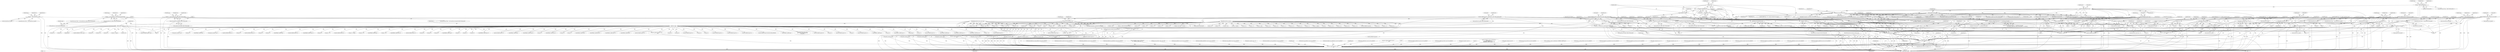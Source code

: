 digraph "0_tcpdump_13d52e9c0e7caf7e6325b0051bc90a49968be67f@array" {
"1001091" [label="(Call,ND_TCHECK2(tptr[0], tlen))"];
"1000850" [label="(Call,ND_TCHECK2(tptr[0], sizeof(struct in6_addr)))"];
"1000756" [label="(Call,ND_TCHECK2(tptr[0], sizeof(struct in_addr)))"];
"1000826" [label="(Call,tptr += (sizeof(struct in_addr)+BGP_VPN_RD_LEN))"];
"1000798" [label="(Call,ND_TCHECK2(tptr[0], sizeof(struct in_addr)+BGP_VPN_RD_LEN))"];
"1000812" [label="(Call,bgp_vpn_rd_print(ndo, tptr))"];
"1000892" [label="(Call,ND_TCHECK2(tptr[0], sizeof(struct in6_addr)+BGP_VPN_RD_LEN))"];
"1000704" [label="(Call,tptr++)"];
"1000689" [label="(Call,tptr +=3)"];
"1000692" [label="(Call,ND_TCHECK(tptr[0]))"];
"1000142" [label="(Call,tptr = pptr)"];
"1000128" [label="(MethodParameterIn,const u_char *pptr)"];
"1000962" [label="(Call,tptr += (sizeof(struct in_addr)))"];
"1000955" [label="(Call,ipaddr_string(ndo, tptr))"];
"1000944" [label="(Call,ND_TCHECK2(tptr[0], sizeof(struct in_addr)))"];
"1001004" [label="(Call,ND_TCHECK2(tptr[0], tlen))"];
"1000989" [label="(Call,tlen < BGP_VPN_RD_LEN+1)"];
"1000774" [label="(Call,tptr += sizeof(struct in_addr))"];
"1000767" [label="(Call,ipaddr_string(ndo, tptr))"];
"1000868" [label="(Call,tptr += sizeof(struct in6_addr))"];
"1000861" [label="(Call,ip6addr_string(ndo, tptr))"];
"1000981" [label="(Call,tptr += tlen)"];
"1000977" [label="(Call,isonsap_string(ndo, tptr, tlen))"];
"1000967" [label="(Call,ND_TCHECK2(tptr[0], tlen))"];
"1000920" [label="(Call,tptr += (sizeof(struct in6_addr)+BGP_VPN_RD_LEN))"];
"1000906" [label="(Call,bgp_vpn_rd_print(ndo, tptr))"];
"1001083" [label="(Call,tptr += tlen)"];
"1001057" [label="(Call,tlen == BGP_VPN_RD_LEN + 3 + sizeof(struct in6_addr))"];
"1001028" [label="(Call,tlen == BGP_VPN_RD_LEN + 4 + sizeof(struct in_addr))"];
"1001023" [label="(Call,tlen-BGP_VPN_RD_LEN)"];
"1001015" [label="(Call,bgp_vpn_rd_print(ndo, tptr))"];
"1000718" [label="(Call,tlen > 0)"];
"1000864" [label="(Call,tlen -= sizeof(struct in6_addr))"];
"1000834" [label="(Call,tlen < (int)sizeof(struct in6_addr))"];
"1001086" [label="(Call,tlen = 0)"];
"1000939" [label="(Call,tlen = 0)"];
"1000845" [label="(Call,tlen = 0)"];
"1000793" [label="(Call,tlen = 0)"];
"1000701" [label="(Call,tlen = nhlen)"];
"1000696" [label="(Call,nhlen = tptr[0])"];
"1000751" [label="(Call,tlen = 0)"];
"1000887" [label="(Call,tlen = 0)"];
"1000984" [label="(Call,tlen = 0)"];
"1000820" [label="(Call,tlen -= (sizeof(struct in_addr)+BGP_VPN_RD_LEN))"];
"1000780" [label="(Call,tlen < (int)(sizeof(struct in_addr)+BGP_VPN_RD_LEN))"];
"1000782" [label="(Call,(int)(sizeof(struct in_addr)+BGP_VPN_RD_LEN))"];
"1000914" [label="(Call,tlen -= (sizeof(struct in6_addr)+BGP_VPN_RD_LEN))"];
"1000874" [label="(Call,tlen < (int)(sizeof(struct in6_addr)+BGP_VPN_RD_LEN))"];
"1000876" [label="(Call,(int)(sizeof(struct in6_addr)+BGP_VPN_RD_LEN))"];
"1000958" [label="(Call,tlen -= (sizeof(struct in_addr)))"];
"1000928" [label="(Call,tlen < (int)sizeof(struct in_addr))"];
"1000770" [label="(Call,tlen -= sizeof(struct in_addr))"];
"1000740" [label="(Call,tlen < (int)sizeof(struct in_addr))"];
"1000999" [label="(Call,tlen = 0)"];
"1000145" [label="(Call,tlen=len)"];
"1000129" [label="(MethodParameterIn,u_int len)"];
"1001110" [label="(Call,print_unknown_data(ndo, tptr, \"\n\t    \", tlen))"];
"1001115" [label="(Call,tptr += tlen)"];
"1002927" [label="(Call,print_unknown_data(ndo, pptr, \"\n\t    \", len))"];
"1000702" [label="(Identifier,tlen)"];
"1001011" [label="(Identifier,ndo)"];
"1001641" [label="(Call,tptr = pptr + len)"];
"1001584" [label="(Call,decode_labeled_vpn_clnp_prefix(ndo, tptr, buf, sizeof(buf)))"];
"1002706" [label="(Call,len < 2)"];
"1002737" [label="(Call,len < alenlen)"];
"1002931" [label="(Identifier,len)"];
"1000989" [label="(Call,tlen < BGP_VPN_RD_LEN+1)"];
"1000385" [label="(Call,ND_TCHECK2(tptr[0], len))"];
"1000876" [label="(Call,(int)(sizeof(struct in6_addr)+BGP_VPN_RD_LEN))"];
"1002076" [label="(Call,decode_multicast_vpn(ndo, tptr, buf, sizeof(buf)))"];
"1001057" [label="(Call,tlen == BGP_VPN_RD_LEN + 3 + sizeof(struct in6_addr))"];
"1001005" [label="(Call,tptr[0])"];
"1000762" [label="(Call,ND_PRINT((ndo, \"%s\",ipaddr_string(ndo, tptr))))"];
"1001408" [label="(Call,decode_prefix6(ndo, tptr, len, buf, sizeof(buf)))"];
"1001633" [label="(Call,print_unknown_data(ndo, tptr, \"\n\t    \", tlen))"];
"1001059" [label="(Call,BGP_VPN_RD_LEN + 3 + sizeof(struct in6_addr))"];
"1002449" [label="(Call,EXTRACT_24BITS(tptr+2))"];
"1001804" [label="(Call,decode_labeled_vpn_prefix4(ndo, tptr, buf, sizeof(buf)))"];
"1001083" [label="(Call,tptr += tlen)"];
"1000862" [label="(Identifier,ndo)"];
"1000751" [label="(Call,tlen = 0)"];
"1000906" [label="(Call,bgp_vpn_rd_print(ndo, tptr))"];
"1000486" [label="(Call,ND_TCHECK2(tptr[0], 4))"];
"1000208" [label="(Call,pptr + len)"];
"1001037" [label="(Call,EXTRACT_32BITS(tptr+BGP_VPN_RD_LEN))"];
"1000971" [label="(Identifier,tlen)"];
"1000190" [label="(Call,!len)"];
"1001665" [label="(Call,EXTRACT_16BITS(tptr))"];
"1002242" [label="(Call,EXTRACT_16BITS(tptr+6))"];
"1000911" [label="(Call,tptr+BGP_VPN_RD_LEN)"];
"1002450" [label="(Call,tptr+2)"];
"1002599" [label="(Call,EXTRACT_16BITS(tptr+1))"];
"1002261" [label="(Call,tptr+2)"];
"1002164" [label="(Call,tlen>0)"];
"1000817" [label="(Call,tptr+BGP_VPN_RD_LEN)"];
"1002887" [label="(Call,len -= 12)"];
"1000698" [label="(Call,tptr[0])"];
"1001051" [label="(Call,BGP_VPN_RD_LEN+4)"];
"1001025" [label="(Identifier,BGP_VPN_RD_LEN)"];
"1000704" [label="(Call,tptr++)"];
"1000784" [label="(Call,sizeof(struct in_addr)+BGP_VPN_RD_LEN)"];
"1000690" [label="(Identifier,tptr)"];
"1000693" [label="(Call,tptr[0])"];
"1000878" [label="(Call,sizeof(struct in6_addr)+BGP_VPN_RD_LEN)"];
"1000905" [label="(Block,)"];
"1000725" [label="(Identifier,nnh)"];
"1001113" [label="(Literal,\"\n\t    \")"];
"1000820" [label="(Call,tlen -= (sizeof(struct in_addr)+BGP_VPN_RD_LEN))"];
"1000781" [label="(Identifier,tlen)"];
"1000888" [label="(Identifier,tlen)"];
"1000956" [label="(Identifier,ndo)"];
"1002600" [label="(Call,tptr+1)"];
"1002255" [label="(Call,as_printf(ndo, astostr, sizeof(astostr),\n\t\t\t    EXTRACT_32BITS(tptr+2)))"];
"1002818" [label="(Call,bgp_attr_print(ndo, atype, tptr, alen))"];
"1001016" [label="(Identifier,ndo)"];
"1000914" [label="(Call,tlen -= (sizeof(struct in6_addr)+BGP_VPN_RD_LEN))"];
"1000130" [label="(Block,)"];
"1000493" [label="(Call,EXTRACT_32BITS(tptr))"];
"1002937" [label="(MethodReturn,RET)"];
"1001119" [label="(Identifier,tlen)"];
"1000752" [label="(Identifier,tlen)"];
"1001724" [label="(Call,decode_prefix4(ndo, tptr, len, buf, sizeof(buf)))"];
"1000833" [label="(ControlStructure,if (tlen < (int)sizeof(struct in6_addr)))"];
"1000957" [label="(Identifier,tptr)"];
"1001448" [label="(Call,decode_labeled_prefix6(ndo, tptr, len, buf, sizeof(buf)))"];
"1000312" [label="(Call,len != 4)"];
"1000966" [label="(ControlStructure,break;)"];
"1002264" [label="(Call,EXTRACT_16BITS(tptr+6))"];
"1001552" [label="(Call,decode_clnp_prefix(ndo, tptr, buf, sizeof(buf)))"];
"1000391" [label="(Call,len == 6)"];
"1000797" [label="(Block,)"];
"1000851" [label="(Call,tptr[0])"];
"1000834" [label="(Call,tlen < (int)sizeof(struct in6_addr))"];
"1000799" [label="(Call,tptr[0])"];
"1000863" [label="(Identifier,tptr)"];
"1002908" [label="(Call,print_unknown_data(ndo, pptr, \"\n\t    \", len))"];
"1001089" [label="(ControlStructure,break;)"];
"1002212" [label="(Call,EXTRACT_16BITS(tptr+2))"];
"1000426" [label="(Call,EXTRACT_32BITS(tptr))"];
"1000463" [label="(Call,ipaddr_string(ndo, tptr + 4))"];
"1000717" [label="(ControlStructure,while (tlen > 0))"];
"1000753" [label="(Literal,0)"];
"1002543" [label="(Call,ND_TCHECK2(tptr[0], 8))"];
"1002318" [label="(Call,tptr+2)"];
"1000963" [label="(Identifier,tptr)"];
"1000892" [label="(Call,ND_TCHECK2(tptr[0], sizeof(struct in6_addr)+BGP_VPN_RD_LEN))"];
"1000952" [label="(Identifier,ndo)"];
"1000850" [label="(Call,ND_TCHECK2(tptr[0], sizeof(struct in6_addr)))"];
"1000840" [label="(Block,)"];
"1000990" [label="(Identifier,tlen)"];
"1000145" [label="(Call,tlen=len)"];
"1000875" [label="(Identifier,tlen)"];
"1000758" [label="(Identifier,tptr)"];
"1001084" [label="(Identifier,tptr)"];
"1001114" [label="(Identifier,tlen)"];
"1002265" [label="(Call,tptr+6)"];
"1001092" [label="(Call,tptr[0])"];
"1000331" [label="(Call,ipaddr_string(ndo, tptr))"];
"1002221" [label="(Call,ipaddr_string(ndo, tptr+4))"];
"1000811" [label="(Block,)"];
"1000782" [label="(Call,(int)(sizeof(struct in_addr)+BGP_VPN_RD_LEN))"];
"1000740" [label="(Call,tlen < (int)sizeof(struct in_addr))"];
"1000557" [label="(Call,ND_TCHECK2(tptr[0], 4))"];
"1002376" [label="(Call,tptr+4)"];
"1000788" [label="(Block,)"];
"1000939" [label="(Call,tlen = 0)"];
"1000800" [label="(Identifier,tptr)"];
"1000768" [label="(Identifier,ndo)"];
"1000928" [label="(Call,tlen < (int)sizeof(struct in_addr))"];
"1001047" [label="(Call,ipaddr_string(ndo, tptr+BGP_VPN_RD_LEN+4))"];
"1000362" [label="(Call,len != 0)"];
"1000598" [label="(Call,ipaddr_string(ndo, tptr))"];
"1000977" [label="(Call,isonsap_string(ndo, tptr, tlen))"];
"1000994" [label="(Block,)"];
"1000941" [label="(Literal,0)"];
"1002892" [label="(Call,ND_TCHECK2(*pptr,len))"];
"1000770" [label="(Call,tlen -= sizeof(struct in_addr))"];
"1002139" [label="(Call,pptr + len)"];
"1001020" [label="(Call,tptr+BGP_VPN_RD_LEN)"];
"1002653" [label="(Call,print_unknown_data(ndo, tptr,\"\n\t      \", length))"];
"1000909" [label="(Call,ip6addr_string(ndo, tptr+BGP_VPN_RD_LEN))"];
"1000828" [label="(Call,sizeof(struct in_addr)+BGP_VPN_RD_LEN)"];
"1000147" [label="(Identifier,len)"];
"1000926" [label="(ControlStructure,break;)"];
"1002223" [label="(Call,tptr+4)"];
"1002666" [label="(Call,ND_TCHECK2(tptr[0], 4))"];
"1001087" [label="(Identifier,tlen)"];
"1000720" [label="(Literal,0)"];
"1002012" [label="(Call,decode_labeled_vpn_clnp_prefix(ndo, tptr, buf, sizeof(buf)))"];
"1000587" [label="(Call,ND_TCHECK2(tptr[0], 4))"];
"1000321" [label="(Call,ND_TCHECK2(tptr[0], 4))"];
"1002107" [label="(Call,ND_TCHECK2(*(tptr-3),tlen))"];
"1000908" [label="(Identifier,tptr)"];
"1000583" [label="(Call,tlen>0)"];
"1002691" [label="(Call,len -=4)"];
"1000757" [label="(Call,tptr[0])"];
"1001658" [label="(Call,ND_TCHECK2(tptr[0], BGP_MP_NLRI_MINSIZE))"];
"1000915" [label="(Identifier,tlen)"];
"1002927" [label="(Call,print_unknown_data(ndo, pptr, \"\n\t    \", len))"];
"1000738" [label="(Block,)"];
"1000794" [label="(Identifier,tlen)"];
"1001015" [label="(Call,bgp_vpn_rd_print(ndo, tptr))"];
"1002672" [label="(Call,len < 4)"];
"1001030" [label="(Call,BGP_VPN_RD_LEN + 4 + sizeof(struct in_addr))"];
"1001014" [label="(Block,)"];
"1002928" [label="(Identifier,ndo)"];
"1000622" [label="(Call,EXTRACT_16BITS(tptr))"];
"1000539" [label="(Call,tlen -=4)"];
"1000170" [label="(Call,tok2str(bgp_origin_values,\n\t\t\t\t\t\t\"Unknown Origin Typecode\",\n\t\t\t\t\t\ttptr[0]))"];
"1001111" [label="(Identifier,ndo)"];
"1002316" [label="(Call,ipaddr_string(ndo, tptr+2))"];
"1000776" [label="(Call,sizeof(struct in_addr))"];
"1000696" [label="(Call,nhlen = tptr[0])"];
"1002465" [label="(Call,ND_TCHECK2(tptr[0], 8))"];
"1000180" [label="(Call,len % 2)"];
"1000815" [label="(Call,ipaddr_string(ndo, tptr+BGP_VPN_RD_LEN))"];
"1000705" [label="(Identifier,tptr)"];
"1000143" [label="(Identifier,tptr)"];
"1002239" [label="(Call,tptr+2)"];
"1001980" [label="(Call,decode_clnp_prefix(ndo, tptr, buf, sizeof(buf)))"];
"1002507" [label="(Call,ND_TCHECK2(tptr[0], 4))"];
"1002237" [label="(Call,ipaddr_string(ndo, tptr+2))"];
"1000968" [label="(Call,tptr[0])"];
"1000846" [label="(Identifier,tlen)"];
"1002428" [label="(Call,tlen = len)"];
"1001916" [label="(Call,decode_labeled_vpn_prefix6(ndo, tptr, buf, sizeof(buf)))"];
"1000986" [label="(Literal,0)"];
"1000882" [label="(Block,)"];
"1000921" [label="(Identifier,tptr)"];
"1002109" [label="(Call,tptr-3)"];
"1000615" [label="(Call,ND_TCHECK2(tptr[0], 3))"];
"1000940" [label="(Identifier,tlen)"];
"1002929" [label="(Identifier,pptr)"];
"1000945" [label="(Call,tptr[0])"];
"1001200" [label="(Call,decode_prefix4(ndo, tptr, len, buf, sizeof(buf)))"];
"1000406" [label="(Call,EXTRACT_16BITS(tptr))"];
"1001066" [label="(Call,EXTRACT_24BITS(tptr+BGP_VPN_RD_LEN))"];
"1000832" [label="(ControlStructure,break;)"];
"1002349" [label="(Call,tptr+6)"];
"1002386" [label="(Call,EXTRACT_16BITS(tptr+2))"];
"1000845" [label="(Call,tlen = 0)"];
"1000955" [label="(Call,ipaddr_string(ndo, tptr))"];
"1000907" [label="(Identifier,ndo)"];
"1000978" [label="(Identifier,ndo)"];
"1000798" [label="(Call,ND_TCHECK2(tptr[0], sizeof(struct in_addr)+BGP_VPN_RD_LEN))"];
"1000756" [label="(Call,ND_TCHECK2(tptr[0], sizeof(struct in_addr)))"];
"1000916" [label="(Call,sizeof(struct in6_addr)+BGP_VPN_RD_LEN)"];
"1000802" [label="(Call,sizeof(struct in_addr)+BGP_VPN_RD_LEN)"];
"1000144" [label="(Identifier,pptr)"];
"1000979" [label="(Identifier,tptr)"];
"1001024" [label="(Identifier,tlen)"];
"1000795" [label="(Literal,0)"];
"1000821" [label="(Identifier,tlen)"];
"1000808" [label="(Identifier,ndo)"];
"1000929" [label="(Identifier,tlen)"];
"1002275" [label="(Call,tptr+2)"];
"1000869" [label="(Identifier,tptr)"];
"1000749" [label="(Identifier,ndo)"];
"1002517" [label="(Call,ipaddr_string(ndo, tptr))"];
"1001185" [label="(Call,tptr < pptr + len)"];
"1001008" [label="(Identifier,tlen)"];
"1001615" [label="(Call,ND_TCHECK2(*tptr,tlen))"];
"1000843" [label="(Identifier,ndo)"];
"1000775" [label="(Identifier,tptr)"];
"1000870" [label="(Call,sizeof(struct in6_addr))"];
"1001698" [label="(Call,len == BGP_MP_NLRI_MINSIZE)"];
"1000984" [label="(Call,tlen = 0)"];
"1002554" [label="(Call,ipaddr_string(ndo, tptr))"];
"1000889" [label="(Literal,0)"];
"1000774" [label="(Call,tptr += sizeof(struct in_addr))"];
"1001049" [label="(Call,tptr+BGP_VPN_RD_LEN+4)"];
"1000471" [label="(Call,len % 4)"];
"1000694" [label="(Identifier,tptr)"];
"1000981" [label="(Call,tptr += tlen)"];
"1002169" [label="(Call,ND_TCHECK2(tptr[0], 2))"];
"1002127" [label="(Call,print_unknown_data(ndo, tptr-3, \"\n\t    \", tlen))"];
"1002930" [label="(Literal,\"\n\t    \")"];
"1002866" [label="(Call,EXTRACT_32BITS(tptr))"];
"1002274" [label="(Call,EXTRACT_32BITS(tptr+2))"];
"1001764" [label="(Call,decode_labeled_prefix4(ndo, tptr, len, buf, sizeof(buf)))"];
"1000868" [label="(Call,tptr += sizeof(struct in6_addr))"];
"1000567" [label="(Call,ipaddr_string(ndo, tptr))"];
"1002375" [label="(Call,EXTRACT_16BITS(tptr+4))"];
"1001088" [label="(Literal,0)"];
"1000893" [label="(Call,tptr[0])"];
"1000872" [label="(ControlStructure,break;)"];
"1000697" [label="(Identifier,nhlen)"];
"1000934" [label="(Block,)"];
"1002405" [label="(Call,tptr +=8)"];
"1000481" [label="(Call,tlen>0)"];
"1000793" [label="(Call,tlen = 0)"];
"1002413" [label="(Call,ND_TCHECK2(tptr[0], 5))"];
"1000948" [label="(Call,sizeof(struct in_addr))"];
"1002476" [label="(Call,ipaddr_string(ndo, tptr))"];
"1000126" [label="(MethodParameterIn,netdissect_options *ndo)"];
"1000780" [label="(Call,tlen < (int)(sizeof(struct in_addr)+BGP_VPN_RD_LEN))"];
"1002387" [label="(Call,tptr+2)"];
"1001115" [label="(Call,tptr += tlen)"];
"1000769" [label="(Identifier,tptr)"];
"1000866" [label="(Call,sizeof(struct in6_addr))"];
"1002879" [label="(Call,len > 12)"];
"1002661" [label="(Call,tlen -= length)"];
"1000718" [label="(Call,tlen > 0)"];
"1000849" [label="(Block,)"];
"1002686" [label="(Call,EXTRACT_32BITS(tptr))"];
"1001091" [label="(Call,ND_TCHECK2(tptr[0], tlen))"];
"1002497" [label="(Call,ipaddr_string(ndo, tptr))"];
"1002588" [label="(Call,ND_TCHECK2(tptr[0], 3))"];
"1000742" [label="(Call,(int)sizeof(struct in_addr))"];
"1000987" [label="(ControlStructure,break;)"];
"1000338" [label="(Call,len != 4)"];
"1001520" [label="(Call,decode_labeled_vpn_l2(ndo, tptr, buf, sizeof(buf)))"];
"1001116" [label="(Identifier,tptr)"];
"1002500" [label="(Call,ipaddr_string(ndo, tptr+4))"];
"1002723" [label="(Call,len -= 2)"];
"1000902" [label="(Identifier,ndo)"];
"1000764" [label="(Identifier,ndo)"];
"1000962" [label="(Call,tptr += (sizeof(struct in_addr)))"];
"1000767" [label="(Call,ipaddr_string(ndo, tptr))"];
"1000814" [label="(Identifier,tptr)"];
"1001068" [label="(Identifier,tptr)"];
"1001711" [label="(Call,pptr + len)"];
"1000967" [label="(Call,ND_TCHECK2(tptr[0], tlen))"];
"1002933" [label="(Literal,1)"];
"1000779" [label="(ControlStructure,if (tlen < (int)(sizeof(struct in_addr)+BGP_VPN_RD_LEN)))"];
"1000436" [label="(Call,len != 8)"];
"1000701" [label="(Call,tlen = nhlen)"];
"1000149" [label="(Identifier,atype)"];
"1001132" [label="(Call,ND_TCHECK(tptr[0]))"];
"1000719" [label="(Identifier,tlen)"];
"1000772" [label="(Call,sizeof(struct in_addr))"];
"1000854" [label="(Call,sizeof(struct in6_addr))"];
"1002218" [label="(Call,tptr+4)"];
"1000826" [label="(Call,tptr += (sizeof(struct in_addr)+BGP_VPN_RD_LEN))"];
"1002523" [label="(Call,ND_TCHECK2(tptr[0], 8))"];
"1000258" [label="(Call,as_printf(ndo, astostr, sizeof(astostr),\n\t\t\t\tas_size == 2 ?\n\t\t\t\tEXTRACT_16BITS(&tptr[2 + i]) :\n\t\t\t\tEXTRACT_32BITS(&tptr[2 + i])))"];
"1002367" [label="(Call,tptr+2)"];
"1000946" [label="(Identifier,tptr)"];
"1001129" [label="(Call,tptr += tlen)"];
"1002915" [label="(Call,ndo->ndo_vflag > 1 && len)"];
"1001023" [label="(Call,tlen-BGP_VPN_RD_LEN)"];
"1000146" [label="(Identifier,tlen)"];
"1000887" [label="(Call,tlen = 0)"];
"1000755" [label="(Block,)"];
"1002304" [label="(Call,tptr+2)"];
"1000885" [label="(Identifier,ndo)"];
"1001039" [label="(Identifier,tptr)"];
"1000142" [label="(Call,tptr = pptr)"];
"1002176" [label="(Call,EXTRACT_16BITS(tptr))"];
"1000836" [label="(Call,(int)sizeof(struct in6_addr))"];
"1000982" [label="(Identifier,tptr)"];
"1001019" [label="(Identifier,ndo)"];
"1000858" [label="(Identifier,ndo)"];
"1000964" [label="(Call,sizeof(struct in_addr))"];
"1000922" [label="(Call,sizeof(struct in6_addr)+BGP_VPN_RD_LEN)"];
"1000746" [label="(Block,)"];
"1002402" [label="(Call,tlen -=8)"];
"1002486" [label="(Call,ND_TCHECK2(tptr[0], 8))"];
"1002479" [label="(Call,ipaddr_string(ndo, tptr+4))"];
"1000128" [label="(MethodParameterIn,const u_char *pptr)"];
"1000953" [label="(Block,)"];
"1002044" [label="(Call,decode_mdt_vpn_nlri(ndo, tptr, buf, sizeof(buf)))"];
"1000958" [label="(Call,tlen -= (sizeof(struct in_addr)))"];
"1002154" [label="(Call,len % 8)"];
"1000692" [label="(Call,ND_TCHECK(tptr[0]))"];
"1000548" [label="(Call,len != 4)"];
"1000778" [label="(ControlStructure,break;)"];
"1000533" [label="(Call,tlen>4)"];
"1002260" [label="(Call,EXTRACT_32BITS(tptr+2))"];
"1001003" [label="(Block,)"];
"1001112" [label="(Identifier,tptr)"];
"1000812" [label="(Call,bgp_vpn_rd_print(ndo, tptr))"];
"1001709" [label="(Call,tptr < pptr + len)"];
"1000691" [label="(Literal,3)"];
"1001006" [label="(Identifier,tptr)"];
"1000827" [label="(Identifier,tptr)"];
"1000859" [label="(Block,)"];
"1002534" [label="(Call,ipaddr_string(ndo, tptr))"];
"1000663" [label="(Call,ND_TCHECK2(tptr[0], tlen))"];
"1000760" [label="(Call,sizeof(struct in_addr))"];
"1000813" [label="(Identifier,ndo)"];
"1001028" [label="(Call,tlen == BGP_VPN_RD_LEN + 4 + sizeof(struct in_addr))"];
"1002580" [label="(Call,tlen = len)"];
"1000689" [label="(Call,tptr +=3)"];
"1000896" [label="(Call,sizeof(struct in6_addr)+BGP_VPN_RD_LEN)"];
"1000847" [label="(Literal,0)"];
"1000765" [label="(Block,)"];
"1000682" [label="(Call,print_unknown_data(ndo, tptr, \"\n\t    \", tlen))"];
"1002749" [label="(Call,len -= alenlen)"];
"1000894" [label="(Identifier,tptr)"];
"1002326" [label="(Call,tptr+6)"];
"1000943" [label="(Block,)"];
"1000707" [label="(Identifier,tlen)"];
"1002603" [label="(Call,tptr += 3)"];
"1000991" [label="(Call,BGP_VPN_RD_LEN+1)"];
"1000910" [label="(Identifier,ndo)"];
"1001098" [label="(Identifier,ndo)"];
"1000937" [label="(Identifier,ndo)"];
"1000920" [label="(Call,tptr += (sizeof(struct in6_addr)+BGP_VPN_RD_LEN))"];
"1002137" [label="(Call,tptr = pptr + len)"];
"1002681" [label="(Call,as_printf(ndo, astostr, sizeof(astostr), EXTRACT_32BITS(tptr)))"];
"1000150" [label="(Block,)"];
"1001080" [label="(Call,BGP_VPN_RD_LEN+3)"];
"1001125" [label="(Identifier,ndo)"];
"1000129" [label="(MethodParameterIn,u_int len)"];
"1000573" [label="(Call,len % 4)"];
"1000445" [label="(Call,ND_TCHECK2(tptr[0], 8))"];
"1002658" [label="(Call,tptr += length)"];
"1000891" [label="(Block,)"];
"1000930" [label="(Call,(int)sizeof(struct in_addr))"];
"1000874" [label="(Call,tlen < (int)(sizeof(struct in6_addr)+BGP_VPN_RD_LEN))"];
"1000999" [label="(Call,tlen = 0)"];
"1000542" [label="(Call,tptr +=4)"];
"1001000" [label="(Identifier,tlen)"];
"1002852" [label="(Call,len > 0)"];
"1000461" [label="(Call,EXTRACT_32BITS(tptr))"];
"1002454" [label="(Call,tptr +=5)"];
"1000980" [label="(Identifier,tlen)"];
"1002922" [label="(Block,)"];
"1001312" [label="(Call,decode_rt_routing_info(ndo, tptr, buf, sizeof(buf)))"];
"1000983" [label="(Identifier,tlen)"];
"1001110" [label="(Call,print_unknown_data(ndo, tptr, \"\n\t    \", tlen))"];
"1001280" [label="(Call,decode_labeled_vpn_prefix4(ndo, tptr, buf, sizeof(buf)))"];
"1000791" [label="(Identifier,ndo)"];
"1000852" [label="(Identifier,tptr)"];
"1002828" [label="(Call,len -= alen)"];
"1000927" [label="(ControlStructure,if (tlen < (int)sizeof(struct in_addr)))"];
"1000944" [label="(Call,ND_TCHECK2(tptr[0], sizeof(struct in_addr)))"];
"1000816" [label="(Identifier,ndo)"];
"1000376" [label="(Call,len != 8)"];
"1001001" [label="(Literal,0)"];
"1001027" [label="(Call,tlen == BGP_VPN_RD_LEN + 4 + sizeof(struct in_addr)\n                                    && EXTRACT_32BITS(tptr+BGP_VPN_RD_LEN) ==  0x47000601)"];
"1000959" [label="(Identifier,tlen)"];
"1000861" [label="(Call,ip6addr_string(ndo, tptr))"];
"1000822" [label="(Call,sizeof(struct in_addr)+BGP_VPN_RD_LEN)"];
"1001078" [label="(Call,tptr+BGP_VPN_RD_LEN+3)"];
"1000771" [label="(Identifier,tlen)"];
"1001117" [label="(Identifier,tlen)"];
"1000373" [label="(Call,len != 6)"];
"1000972" [label="(Call,ND_PRINT((ndo, \"%s\", isonsap_string(ndo, tptr, tlen))))"];
"1000153" [label="(Call,len != 1)"];
"1001067" [label="(Call,tptr+BGP_VPN_RD_LEN)"];
"1002570" [label="(Call,print_unknown_data(ndo, tptr, \"\n\t      \", tlen))"];
"1001948" [label="(Call,decode_labeled_vpn_l2(ndo, tptr, buf, sizeof(buf)))"];
"1000428" [label="(Call,ipaddr_string(ndo, tptr + 4))"];
"1002302" [label="(Call,ipaddr_string(ndo, tptr+2))"];
"1002217" [label="(Call,EXTRACT_32BITS(tptr+4))"];
"1000865" [label="(Identifier,tlen)"];
"1001643" [label="(Call,pptr + len)"];
"1000347" [label="(Call,ND_TCHECK2(tptr[0], 4))"];
"1001038" [label="(Call,tptr+BGP_VPN_RD_LEN)"];
"1001056" [label="(Call,tlen == BGP_VPN_RD_LEN + 3 + sizeof(struct in6_addr)\n                                         && EXTRACT_24BITS(tptr+BGP_VPN_RD_LEN) ==  0x350000)"];
"1000703" [label="(Identifier,nhlen)"];
"1000741" [label="(Identifier,tlen)"];
"1000960" [label="(Call,sizeof(struct in_addr))"];
"1000408" [label="(Call,ipaddr_string(ndo, tptr + 2))"];
"1001017" [label="(Identifier,tptr)"];
"1001187" [label="(Call,pptr + len)"];
"1002343" [label="(Call,tptr+6)"];
"1001029" [label="(Identifier,tlen)"];
"1000739" [label="(ControlStructure,if (tlen < (int)sizeof(struct in_addr)))"];
"1001086" [label="(Call,tlen = 0)"];
"1000985" [label="(Identifier,tlen)"];
"1002372" [label="(Call,tptr+3)"];
"1001240" [label="(Call,decode_labeled_prefix4(ndo, tptr, len, buf, sizeof(buf)))"];
"1001376" [label="(Call,decode_mdt_vpn_nlri(ndo, tptr, buf, sizeof(buf)))"];
"1001104" [label="(ControlStructure,if (ndo->ndo_vflag <= 1))"];
"1001344" [label="(Call,decode_multicast_vpn(ndo, tptr, buf, sizeof(buf)))"];
"1001095" [label="(Identifier,tlen)"];
"1001488" [label="(Call,decode_labeled_vpn_prefix6(ndo, tptr, buf, sizeof(buf)))"];
"1002243" [label="(Call,tptr+6)"];
"1000873" [label="(ControlStructure,if (tlen < (int)(sizeof(struct in6_addr)+BGP_VPN_RD_LEN)))"];
"1002835" [label="(Call,len == 0)"];
"1001836" [label="(Call,decode_prefix6(ndo, tptr, len, buf, sizeof(buf)))"];
"1001876" [label="(Call,decode_labeled_prefix6(ndo, tptr, len, buf, sizeof(buf)))"];
"1000206" [label="(Call,tptr < pptr + len)"];
"1001058" [label="(Identifier,tlen)"];
"1000950" [label="(Call,ND_PRINT((ndo, \"%s\", ipaddr_string(ndo, tptr))))"];
"1002923" [label="(Call,ND_TCHECK2(*pptr,len))"];
"1001004" [label="(Call,ND_TCHECK2(tptr[0], tlen))"];
"1001085" [label="(Identifier,tlen)"];
"1000975" [label="(Block,)"];
"1002838" [label="(Call,len % 12)"];
"1000988" [label="(ControlStructure,if (tlen < BGP_VPN_RD_LEN+1))"];
"1000357" [label="(Call,EXTRACT_32BITS(tptr))"];
"1000200" [label="(Call,bgp_attr_get_as_size(ndo, atype, pptr, len))"];
"1002333" [label="(Call,tptr+7)"];
"1002396" [label="(Call,print_unknown_data(ndo, tptr, \"\n\t      \", 8))"];
"1002421" [label="(Call,tptr+1)"];
"1001076" [label="(Call,ip6addr_string(ndo, tptr+BGP_VPN_RD_LEN+3))"];
"1000974" [label="(Identifier,ndo)"];
"1000856" [label="(Call,ND_PRINT((ndo, \"%s\", ip6addr_string(ndo, tptr))))"];
"1001018" [label="(Call,isonsap_string(ndo, tptr+BGP_VPN_RD_LEN,tlen-BGP_VPN_RD_LEN))"];
"1000997" [label="(Identifier,ndo)"];
"1000864" [label="(Call,tlen -= sizeof(struct in6_addr))"];
"1000835" [label="(Identifier,tlen)"];
"1002213" [label="(Call,tptr+2)"];
"1001091" -> "1000738"  [label="AST: "];
"1001091" -> "1001095"  [label="CFG: "];
"1001092" -> "1001091"  [label="AST: "];
"1001095" -> "1001091"  [label="AST: "];
"1001098" -> "1001091"  [label="CFG: "];
"1001091" -> "1002937"  [label="DDG: "];
"1001091" -> "1002937"  [label="DDG: "];
"1000850" -> "1001091"  [label="DDG: "];
"1000756" -> "1001091"  [label="DDG: "];
"1000826" -> "1001091"  [label="DDG: "];
"1000892" -> "1001091"  [label="DDG: "];
"1000798" -> "1001091"  [label="DDG: "];
"1000704" -> "1001091"  [label="DDG: "];
"1000142" -> "1001091"  [label="DDG: "];
"1000962" -> "1001091"  [label="DDG: "];
"1001004" -> "1001091"  [label="DDG: "];
"1000774" -> "1001091"  [label="DDG: "];
"1000868" -> "1001091"  [label="DDG: "];
"1000981" -> "1001091"  [label="DDG: "];
"1000920" -> "1001091"  [label="DDG: "];
"1001083" -> "1001091"  [label="DDG: "];
"1000944" -> "1001091"  [label="DDG: "];
"1000967" -> "1001091"  [label="DDG: "];
"1000692" -> "1001091"  [label="DDG: "];
"1000689" -> "1001091"  [label="DDG: "];
"1000718" -> "1001091"  [label="DDG: "];
"1000145" -> "1001091"  [label="DDG: "];
"1001091" -> "1001110"  [label="DDG: "];
"1001091" -> "1001110"  [label="DDG: "];
"1001091" -> "1001115"  [label="DDG: "];
"1001091" -> "1001115"  [label="DDG: "];
"1000850" -> "1000849"  [label="AST: "];
"1000850" -> "1000854"  [label="CFG: "];
"1000851" -> "1000850"  [label="AST: "];
"1000854" -> "1000850"  [label="AST: "];
"1000858" -> "1000850"  [label="CFG: "];
"1000850" -> "1002937"  [label="DDG: "];
"1000850" -> "1002937"  [label="DDG: "];
"1000850" -> "1000861"  [label="DDG: "];
"1000850" -> "1000868"  [label="DDG: "];
"1000850" -> "1001129"  [label="DDG: "];
"1000850" -> "1001132"  [label="DDG: "];
"1000756" -> "1000755"  [label="AST: "];
"1000756" -> "1000760"  [label="CFG: "];
"1000757" -> "1000756"  [label="AST: "];
"1000760" -> "1000756"  [label="AST: "];
"1000764" -> "1000756"  [label="CFG: "];
"1000756" -> "1002937"  [label="DDG: "];
"1000756" -> "1002937"  [label="DDG: "];
"1000756" -> "1000767"  [label="DDG: "];
"1000756" -> "1000774"  [label="DDG: "];
"1000756" -> "1001129"  [label="DDG: "];
"1000756" -> "1001132"  [label="DDG: "];
"1000826" -> "1000797"  [label="AST: "];
"1000826" -> "1000828"  [label="CFG: "];
"1000827" -> "1000826"  [label="AST: "];
"1000828" -> "1000826"  [label="AST: "];
"1000832" -> "1000826"  [label="CFG: "];
"1000826" -> "1002937"  [label="DDG: "];
"1000826" -> "1002937"  [label="DDG: "];
"1000798" -> "1000826"  [label="DDG: "];
"1000812" -> "1000826"  [label="DDG: "];
"1000826" -> "1001110"  [label="DDG: "];
"1000826" -> "1001115"  [label="DDG: "];
"1000826" -> "1001129"  [label="DDG: "];
"1000798" -> "1000797"  [label="AST: "];
"1000798" -> "1000802"  [label="CFG: "];
"1000799" -> "1000798"  [label="AST: "];
"1000802" -> "1000798"  [label="AST: "];
"1000808" -> "1000798"  [label="CFG: "];
"1000798" -> "1002937"  [label="DDG: "];
"1000798" -> "1002937"  [label="DDG: "];
"1000798" -> "1000812"  [label="DDG: "];
"1000798" -> "1000815"  [label="DDG: "];
"1000798" -> "1000817"  [label="DDG: "];
"1000798" -> "1001129"  [label="DDG: "];
"1000798" -> "1001132"  [label="DDG: "];
"1000812" -> "1000811"  [label="AST: "];
"1000812" -> "1000814"  [label="CFG: "];
"1000813" -> "1000812"  [label="AST: "];
"1000814" -> "1000812"  [label="AST: "];
"1000816" -> "1000812"  [label="CFG: "];
"1000812" -> "1002937"  [label="DDG: "];
"1000812" -> "1000815"  [label="DDG: "];
"1000812" -> "1000815"  [label="DDG: "];
"1000812" -> "1000817"  [label="DDG: "];
"1000892" -> "1000891"  [label="AST: "];
"1000892" -> "1000896"  [label="CFG: "];
"1000893" -> "1000892"  [label="AST: "];
"1000896" -> "1000892"  [label="AST: "];
"1000902" -> "1000892"  [label="CFG: "];
"1000892" -> "1002937"  [label="DDG: "];
"1000892" -> "1002937"  [label="DDG: "];
"1000892" -> "1000906"  [label="DDG: "];
"1000892" -> "1000909"  [label="DDG: "];
"1000892" -> "1000911"  [label="DDG: "];
"1000892" -> "1000920"  [label="DDG: "];
"1000892" -> "1001129"  [label="DDG: "];
"1000892" -> "1001132"  [label="DDG: "];
"1000704" -> "1000150"  [label="AST: "];
"1000704" -> "1000705"  [label="CFG: "];
"1000705" -> "1000704"  [label="AST: "];
"1000707" -> "1000704"  [label="CFG: "];
"1000689" -> "1000704"  [label="DDG: "];
"1000692" -> "1000704"  [label="DDG: "];
"1000704" -> "1001110"  [label="DDG: "];
"1000704" -> "1001115"  [label="DDG: "];
"1000704" -> "1001129"  [label="DDG: "];
"1000689" -> "1000150"  [label="AST: "];
"1000689" -> "1000691"  [label="CFG: "];
"1000690" -> "1000689"  [label="AST: "];
"1000691" -> "1000689"  [label="AST: "];
"1000694" -> "1000689"  [label="CFG: "];
"1000689" -> "1000692"  [label="DDG: "];
"1000689" -> "1000696"  [label="DDG: "];
"1000689" -> "1001129"  [label="DDG: "];
"1000689" -> "1001132"  [label="DDG: "];
"1000692" -> "1000150"  [label="AST: "];
"1000692" -> "1000693"  [label="CFG: "];
"1000693" -> "1000692"  [label="AST: "];
"1000697" -> "1000692"  [label="CFG: "];
"1000692" -> "1002937"  [label="DDG: "];
"1000692" -> "1000696"  [label="DDG: "];
"1000692" -> "1001129"  [label="DDG: "];
"1000692" -> "1001132"  [label="DDG: "];
"1000142" -> "1000130"  [label="AST: "];
"1000142" -> "1000144"  [label="CFG: "];
"1000143" -> "1000142"  [label="AST: "];
"1000144" -> "1000142"  [label="AST: "];
"1000146" -> "1000142"  [label="CFG: "];
"1000142" -> "1002937"  [label="DDG: "];
"1000142" -> "1002937"  [label="DDG: "];
"1000128" -> "1000142"  [label="DDG: "];
"1000142" -> "1000170"  [label="DDG: "];
"1000142" -> "1000206"  [label="DDG: "];
"1000142" -> "1000321"  [label="DDG: "];
"1000142" -> "1000331"  [label="DDG: "];
"1000142" -> "1000347"  [label="DDG: "];
"1000142" -> "1000357"  [label="DDG: "];
"1000142" -> "1000385"  [label="DDG: "];
"1000142" -> "1000406"  [label="DDG: "];
"1000142" -> "1000426"  [label="DDG: "];
"1000142" -> "1000445"  [label="DDG: "];
"1000142" -> "1000461"  [label="DDG: "];
"1000142" -> "1000486"  [label="DDG: "];
"1000142" -> "1000493"  [label="DDG: "];
"1000142" -> "1000542"  [label="DDG: "];
"1000142" -> "1000557"  [label="DDG: "];
"1000142" -> "1000567"  [label="DDG: "];
"1000142" -> "1000587"  [label="DDG: "];
"1000142" -> "1000598"  [label="DDG: "];
"1000142" -> "1000615"  [label="DDG: "];
"1000142" -> "1000622"  [label="DDG: "];
"1000142" -> "1000663"  [label="DDG: "];
"1000142" -> "1000682"  [label="DDG: "];
"1000142" -> "1001110"  [label="DDG: "];
"1000142" -> "1001115"  [label="DDG: "];
"1000142" -> "1001633"  [label="DDG: "];
"1000142" -> "1001658"  [label="DDG: "];
"1000142" -> "1001665"  [label="DDG: "];
"1000142" -> "1002109"  [label="DDG: "];
"1000142" -> "1002169"  [label="DDG: "];
"1000142" -> "1002176"  [label="DDG: "];
"1000142" -> "1002212"  [label="DDG: "];
"1000142" -> "1002213"  [label="DDG: "];
"1000142" -> "1002217"  [label="DDG: "];
"1000142" -> "1002218"  [label="DDG: "];
"1000142" -> "1002221"  [label="DDG: "];
"1000142" -> "1002223"  [label="DDG: "];
"1000142" -> "1002237"  [label="DDG: "];
"1000142" -> "1002239"  [label="DDG: "];
"1000142" -> "1002242"  [label="DDG: "];
"1000142" -> "1002243"  [label="DDG: "];
"1000142" -> "1002260"  [label="DDG: "];
"1000142" -> "1002261"  [label="DDG: "];
"1000142" -> "1002264"  [label="DDG: "];
"1000142" -> "1002265"  [label="DDG: "];
"1000142" -> "1002274"  [label="DDG: "];
"1000142" -> "1002275"  [label="DDG: "];
"1000142" -> "1002302"  [label="DDG: "];
"1000142" -> "1002304"  [label="DDG: "];
"1000142" -> "1002316"  [label="DDG: "];
"1000142" -> "1002318"  [label="DDG: "];
"1000142" -> "1002326"  [label="DDG: "];
"1000142" -> "1002333"  [label="DDG: "];
"1000142" -> "1002343"  [label="DDG: "];
"1000142" -> "1002349"  [label="DDG: "];
"1000142" -> "1002367"  [label="DDG: "];
"1000142" -> "1002372"  [label="DDG: "];
"1000142" -> "1002375"  [label="DDG: "];
"1000142" -> "1002376"  [label="DDG: "];
"1000142" -> "1002386"  [label="DDG: "];
"1000142" -> "1002387"  [label="DDG: "];
"1000142" -> "1002396"  [label="DDG: "];
"1000142" -> "1002405"  [label="DDG: "];
"1000142" -> "1002413"  [label="DDG: "];
"1000142" -> "1002421"  [label="DDG: "];
"1000142" -> "1002449"  [label="DDG: "];
"1000142" -> "1002450"  [label="DDG: "];
"1000142" -> "1002454"  [label="DDG: "];
"1000142" -> "1002465"  [label="DDG: "];
"1000142" -> "1002476"  [label="DDG: "];
"1000142" -> "1002486"  [label="DDG: "];
"1000142" -> "1002497"  [label="DDG: "];
"1000142" -> "1002507"  [label="DDG: "];
"1000142" -> "1002517"  [label="DDG: "];
"1000142" -> "1002523"  [label="DDG: "];
"1000142" -> "1002534"  [label="DDG: "];
"1000142" -> "1002543"  [label="DDG: "];
"1000142" -> "1002554"  [label="DDG: "];
"1000142" -> "1002570"  [label="DDG: "];
"1000142" -> "1002588"  [label="DDG: "];
"1000142" -> "1002599"  [label="DDG: "];
"1000142" -> "1002600"  [label="DDG: "];
"1000142" -> "1002603"  [label="DDG: "];
"1000142" -> "1002653"  [label="DDG: "];
"1000142" -> "1002658"  [label="DDG: "];
"1000142" -> "1002666"  [label="DDG: "];
"1000142" -> "1002686"  [label="DDG: "];
"1000142" -> "1002866"  [label="DDG: "];
"1000128" -> "1000125"  [label="AST: "];
"1000128" -> "1002937"  [label="DDG: "];
"1000128" -> "1000200"  [label="DDG: "];
"1000128" -> "1000206"  [label="DDG: "];
"1000128" -> "1000208"  [label="DDG: "];
"1000128" -> "1001185"  [label="DDG: "];
"1000128" -> "1001187"  [label="DDG: "];
"1000128" -> "1001641"  [label="DDG: "];
"1000128" -> "1001643"  [label="DDG: "];
"1000128" -> "1001709"  [label="DDG: "];
"1000128" -> "1001711"  [label="DDG: "];
"1000128" -> "1002137"  [label="DDG: "];
"1000128" -> "1002139"  [label="DDG: "];
"1000128" -> "1002908"  [label="DDG: "];
"1000128" -> "1002927"  [label="DDG: "];
"1000962" -> "1000943"  [label="AST: "];
"1000962" -> "1000964"  [label="CFG: "];
"1000963" -> "1000962"  [label="AST: "];
"1000964" -> "1000962"  [label="AST: "];
"1000966" -> "1000962"  [label="CFG: "];
"1000962" -> "1002937"  [label="DDG: "];
"1000955" -> "1000962"  [label="DDG: "];
"1000944" -> "1000962"  [label="DDG: "];
"1000962" -> "1001110"  [label="DDG: "];
"1000962" -> "1001115"  [label="DDG: "];
"1000962" -> "1001129"  [label="DDG: "];
"1000955" -> "1000953"  [label="AST: "];
"1000955" -> "1000957"  [label="CFG: "];
"1000956" -> "1000955"  [label="AST: "];
"1000957" -> "1000955"  [label="AST: "];
"1000950" -> "1000955"  [label="CFG: "];
"1000955" -> "1002937"  [label="DDG: "];
"1000955" -> "1002937"  [label="DDG: "];
"1000944" -> "1000955"  [label="DDG: "];
"1000955" -> "1001110"  [label="DDG: "];
"1000955" -> "1001633"  [label="DDG: "];
"1000955" -> "1002927"  [label="DDG: "];
"1000944" -> "1000943"  [label="AST: "];
"1000944" -> "1000948"  [label="CFG: "];
"1000945" -> "1000944"  [label="AST: "];
"1000948" -> "1000944"  [label="AST: "];
"1000952" -> "1000944"  [label="CFG: "];
"1000944" -> "1002937"  [label="DDG: "];
"1000944" -> "1002937"  [label="DDG: "];
"1000944" -> "1001129"  [label="DDG: "];
"1000944" -> "1001132"  [label="DDG: "];
"1001004" -> "1001003"  [label="AST: "];
"1001004" -> "1001008"  [label="CFG: "];
"1001005" -> "1001004"  [label="AST: "];
"1001008" -> "1001004"  [label="AST: "];
"1001011" -> "1001004"  [label="CFG: "];
"1001004" -> "1002937"  [label="DDG: "];
"1001004" -> "1002937"  [label="DDG: "];
"1000989" -> "1001004"  [label="DDG: "];
"1001004" -> "1001015"  [label="DDG: "];
"1001004" -> "1001018"  [label="DDG: "];
"1001004" -> "1001020"  [label="DDG: "];
"1001004" -> "1001023"  [label="DDG: "];
"1001004" -> "1001037"  [label="DDG: "];
"1001004" -> "1001038"  [label="DDG: "];
"1001004" -> "1001047"  [label="DDG: "];
"1001004" -> "1001049"  [label="DDG: "];
"1001004" -> "1001066"  [label="DDG: "];
"1001004" -> "1001067"  [label="DDG: "];
"1001004" -> "1001076"  [label="DDG: "];
"1001004" -> "1001078"  [label="DDG: "];
"1001004" -> "1001083"  [label="DDG: "];
"1001004" -> "1001129"  [label="DDG: "];
"1001004" -> "1001132"  [label="DDG: "];
"1000989" -> "1000988"  [label="AST: "];
"1000989" -> "1000991"  [label="CFG: "];
"1000990" -> "1000989"  [label="AST: "];
"1000991" -> "1000989"  [label="AST: "];
"1000997" -> "1000989"  [label="CFG: "];
"1001006" -> "1000989"  [label="CFG: "];
"1000989" -> "1002937"  [label="DDG: "];
"1000989" -> "1002937"  [label="DDG: "];
"1000774" -> "1000755"  [label="AST: "];
"1000774" -> "1000776"  [label="CFG: "];
"1000775" -> "1000774"  [label="AST: "];
"1000776" -> "1000774"  [label="AST: "];
"1000778" -> "1000774"  [label="CFG: "];
"1000774" -> "1002937"  [label="DDG: "];
"1000767" -> "1000774"  [label="DDG: "];
"1000774" -> "1001110"  [label="DDG: "];
"1000774" -> "1001115"  [label="DDG: "];
"1000774" -> "1001129"  [label="DDG: "];
"1000767" -> "1000765"  [label="AST: "];
"1000767" -> "1000769"  [label="CFG: "];
"1000768" -> "1000767"  [label="AST: "];
"1000769" -> "1000767"  [label="AST: "];
"1000762" -> "1000767"  [label="CFG: "];
"1000767" -> "1002937"  [label="DDG: "];
"1000767" -> "1002937"  [label="DDG: "];
"1000767" -> "1001110"  [label="DDG: "];
"1000767" -> "1001633"  [label="DDG: "];
"1000767" -> "1002927"  [label="DDG: "];
"1000868" -> "1000849"  [label="AST: "];
"1000868" -> "1000870"  [label="CFG: "];
"1000869" -> "1000868"  [label="AST: "];
"1000870" -> "1000868"  [label="AST: "];
"1000872" -> "1000868"  [label="CFG: "];
"1000868" -> "1002937"  [label="DDG: "];
"1000861" -> "1000868"  [label="DDG: "];
"1000868" -> "1001110"  [label="DDG: "];
"1000868" -> "1001115"  [label="DDG: "];
"1000868" -> "1001129"  [label="DDG: "];
"1000861" -> "1000859"  [label="AST: "];
"1000861" -> "1000863"  [label="CFG: "];
"1000862" -> "1000861"  [label="AST: "];
"1000863" -> "1000861"  [label="AST: "];
"1000856" -> "1000861"  [label="CFG: "];
"1000861" -> "1002937"  [label="DDG: "];
"1000861" -> "1002937"  [label="DDG: "];
"1000861" -> "1001110"  [label="DDG: "];
"1000861" -> "1001633"  [label="DDG: "];
"1000861" -> "1002927"  [label="DDG: "];
"1000981" -> "1000738"  [label="AST: "];
"1000981" -> "1000983"  [label="CFG: "];
"1000982" -> "1000981"  [label="AST: "];
"1000983" -> "1000981"  [label="AST: "];
"1000985" -> "1000981"  [label="CFG: "];
"1000981" -> "1002937"  [label="DDG: "];
"1000977" -> "1000981"  [label="DDG: "];
"1000977" -> "1000981"  [label="DDG: "];
"1000967" -> "1000981"  [label="DDG: "];
"1000981" -> "1001110"  [label="DDG: "];
"1000981" -> "1001115"  [label="DDG: "];
"1000981" -> "1001129"  [label="DDG: "];
"1000977" -> "1000975"  [label="AST: "];
"1000977" -> "1000980"  [label="CFG: "];
"1000978" -> "1000977"  [label="AST: "];
"1000979" -> "1000977"  [label="AST: "];
"1000980" -> "1000977"  [label="AST: "];
"1000972" -> "1000977"  [label="CFG: "];
"1000977" -> "1002937"  [label="DDG: "];
"1000977" -> "1002937"  [label="DDG: "];
"1000967" -> "1000977"  [label="DDG: "];
"1000967" -> "1000977"  [label="DDG: "];
"1000977" -> "1001110"  [label="DDG: "];
"1000977" -> "1001633"  [label="DDG: "];
"1000977" -> "1002927"  [label="DDG: "];
"1000967" -> "1000738"  [label="AST: "];
"1000967" -> "1000971"  [label="CFG: "];
"1000968" -> "1000967"  [label="AST: "];
"1000971" -> "1000967"  [label="AST: "];
"1000974" -> "1000967"  [label="CFG: "];
"1000967" -> "1002937"  [label="DDG: "];
"1000967" -> "1002937"  [label="DDG: "];
"1000967" -> "1001129"  [label="DDG: "];
"1000967" -> "1001132"  [label="DDG: "];
"1000920" -> "1000891"  [label="AST: "];
"1000920" -> "1000922"  [label="CFG: "];
"1000921" -> "1000920"  [label="AST: "];
"1000922" -> "1000920"  [label="AST: "];
"1000926" -> "1000920"  [label="CFG: "];
"1000920" -> "1002937"  [label="DDG: "];
"1000920" -> "1002937"  [label="DDG: "];
"1000906" -> "1000920"  [label="DDG: "];
"1000920" -> "1001110"  [label="DDG: "];
"1000920" -> "1001115"  [label="DDG: "];
"1000920" -> "1001129"  [label="DDG: "];
"1000906" -> "1000905"  [label="AST: "];
"1000906" -> "1000908"  [label="CFG: "];
"1000907" -> "1000906"  [label="AST: "];
"1000908" -> "1000906"  [label="AST: "];
"1000910" -> "1000906"  [label="CFG: "];
"1000906" -> "1002937"  [label="DDG: "];
"1000906" -> "1000909"  [label="DDG: "];
"1000906" -> "1000909"  [label="DDG: "];
"1000906" -> "1000911"  [label="DDG: "];
"1001083" -> "1001003"  [label="AST: "];
"1001083" -> "1001085"  [label="CFG: "];
"1001084" -> "1001083"  [label="AST: "];
"1001085" -> "1001083"  [label="AST: "];
"1001087" -> "1001083"  [label="CFG: "];
"1001083" -> "1002937"  [label="DDG: "];
"1001057" -> "1001083"  [label="DDG: "];
"1001028" -> "1001083"  [label="DDG: "];
"1001015" -> "1001083"  [label="DDG: "];
"1001083" -> "1001110"  [label="DDG: "];
"1001083" -> "1001115"  [label="DDG: "];
"1001083" -> "1001129"  [label="DDG: "];
"1001057" -> "1001056"  [label="AST: "];
"1001057" -> "1001059"  [label="CFG: "];
"1001058" -> "1001057"  [label="AST: "];
"1001059" -> "1001057"  [label="AST: "];
"1001068" -> "1001057"  [label="CFG: "];
"1001056" -> "1001057"  [label="CFG: "];
"1001057" -> "1002937"  [label="DDG: "];
"1001057" -> "1001056"  [label="DDG: "];
"1001057" -> "1001056"  [label="DDG: "];
"1001028" -> "1001057"  [label="DDG: "];
"1001023" -> "1001057"  [label="DDG: "];
"1001028" -> "1001027"  [label="AST: "];
"1001028" -> "1001030"  [label="CFG: "];
"1001029" -> "1001028"  [label="AST: "];
"1001030" -> "1001028"  [label="AST: "];
"1001039" -> "1001028"  [label="CFG: "];
"1001027" -> "1001028"  [label="CFG: "];
"1001028" -> "1002937"  [label="DDG: "];
"1001028" -> "1001027"  [label="DDG: "];
"1001028" -> "1001027"  [label="DDG: "];
"1001023" -> "1001028"  [label="DDG: "];
"1001023" -> "1001028"  [label="DDG: "];
"1001023" -> "1001018"  [label="AST: "];
"1001023" -> "1001025"  [label="CFG: "];
"1001024" -> "1001023"  [label="AST: "];
"1001025" -> "1001023"  [label="AST: "];
"1001018" -> "1001023"  [label="CFG: "];
"1001023" -> "1001018"  [label="DDG: "];
"1001023" -> "1001018"  [label="DDG: "];
"1001023" -> "1001030"  [label="DDG: "];
"1001023" -> "1001037"  [label="DDG: "];
"1001023" -> "1001038"  [label="DDG: "];
"1001023" -> "1001047"  [label="DDG: "];
"1001023" -> "1001049"  [label="DDG: "];
"1001023" -> "1001051"  [label="DDG: "];
"1001023" -> "1001059"  [label="DDG: "];
"1001023" -> "1001066"  [label="DDG: "];
"1001023" -> "1001067"  [label="DDG: "];
"1001023" -> "1001076"  [label="DDG: "];
"1001023" -> "1001078"  [label="DDG: "];
"1001023" -> "1001080"  [label="DDG: "];
"1001015" -> "1001014"  [label="AST: "];
"1001015" -> "1001017"  [label="CFG: "];
"1001016" -> "1001015"  [label="AST: "];
"1001017" -> "1001015"  [label="AST: "];
"1001019" -> "1001015"  [label="CFG: "];
"1001015" -> "1002937"  [label="DDG: "];
"1001015" -> "1001018"  [label="DDG: "];
"1001015" -> "1001018"  [label="DDG: "];
"1001015" -> "1001020"  [label="DDG: "];
"1001015" -> "1001037"  [label="DDG: "];
"1001015" -> "1001038"  [label="DDG: "];
"1001015" -> "1001047"  [label="DDG: "];
"1001015" -> "1001049"  [label="DDG: "];
"1001015" -> "1001066"  [label="DDG: "];
"1001015" -> "1001067"  [label="DDG: "];
"1001015" -> "1001076"  [label="DDG: "];
"1001015" -> "1001078"  [label="DDG: "];
"1000718" -> "1000717"  [label="AST: "];
"1000718" -> "1000720"  [label="CFG: "];
"1000719" -> "1000718"  [label="AST: "];
"1000720" -> "1000718"  [label="AST: "];
"1000725" -> "1000718"  [label="CFG: "];
"1001125" -> "1000718"  [label="CFG: "];
"1000718" -> "1002937"  [label="DDG: "];
"1000864" -> "1000718"  [label="DDG: "];
"1001086" -> "1000718"  [label="DDG: "];
"1000939" -> "1000718"  [label="DDG: "];
"1000845" -> "1000718"  [label="DDG: "];
"1000793" -> "1000718"  [label="DDG: "];
"1000701" -> "1000718"  [label="DDG: "];
"1000751" -> "1000718"  [label="DDG: "];
"1000887" -> "1000718"  [label="DDG: "];
"1000984" -> "1000718"  [label="DDG: "];
"1000820" -> "1000718"  [label="DDG: "];
"1000914" -> "1000718"  [label="DDG: "];
"1000958" -> "1000718"  [label="DDG: "];
"1000770" -> "1000718"  [label="DDG: "];
"1000999" -> "1000718"  [label="DDG: "];
"1000718" -> "1001129"  [label="DDG: "];
"1000718" -> "1001615"  [label="DDG: "];
"1000864" -> "1000849"  [label="AST: "];
"1000864" -> "1000866"  [label="CFG: "];
"1000865" -> "1000864"  [label="AST: "];
"1000866" -> "1000864"  [label="AST: "];
"1000869" -> "1000864"  [label="CFG: "];
"1000864" -> "1002937"  [label="DDG: "];
"1000834" -> "1000864"  [label="DDG: "];
"1000864" -> "1001129"  [label="DDG: "];
"1000864" -> "1001615"  [label="DDG: "];
"1000834" -> "1000833"  [label="AST: "];
"1000834" -> "1000836"  [label="CFG: "];
"1000835" -> "1000834"  [label="AST: "];
"1000836" -> "1000834"  [label="AST: "];
"1000843" -> "1000834"  [label="CFG: "];
"1000852" -> "1000834"  [label="CFG: "];
"1000834" -> "1002937"  [label="DDG: "];
"1000834" -> "1002937"  [label="DDG: "];
"1001086" -> "1001003"  [label="AST: "];
"1001086" -> "1001088"  [label="CFG: "];
"1001087" -> "1001086"  [label="AST: "];
"1001088" -> "1001086"  [label="AST: "];
"1001089" -> "1001086"  [label="CFG: "];
"1001086" -> "1002937"  [label="DDG: "];
"1001086" -> "1001129"  [label="DDG: "];
"1001086" -> "1001615"  [label="DDG: "];
"1000939" -> "1000934"  [label="AST: "];
"1000939" -> "1000941"  [label="CFG: "];
"1000940" -> "1000939"  [label="AST: "];
"1000941" -> "1000939"  [label="AST: "];
"1000966" -> "1000939"  [label="CFG: "];
"1000939" -> "1002937"  [label="DDG: "];
"1000939" -> "1001129"  [label="DDG: "];
"1000939" -> "1001615"  [label="DDG: "];
"1000845" -> "1000840"  [label="AST: "];
"1000845" -> "1000847"  [label="CFG: "];
"1000846" -> "1000845"  [label="AST: "];
"1000847" -> "1000845"  [label="AST: "];
"1000872" -> "1000845"  [label="CFG: "];
"1000845" -> "1002937"  [label="DDG: "];
"1000845" -> "1001129"  [label="DDG: "];
"1000845" -> "1001615"  [label="DDG: "];
"1000793" -> "1000788"  [label="AST: "];
"1000793" -> "1000795"  [label="CFG: "];
"1000794" -> "1000793"  [label="AST: "];
"1000795" -> "1000793"  [label="AST: "];
"1000832" -> "1000793"  [label="CFG: "];
"1000793" -> "1002937"  [label="DDG: "];
"1000793" -> "1001129"  [label="DDG: "];
"1000793" -> "1001615"  [label="DDG: "];
"1000701" -> "1000150"  [label="AST: "];
"1000701" -> "1000703"  [label="CFG: "];
"1000702" -> "1000701"  [label="AST: "];
"1000703" -> "1000701"  [label="AST: "];
"1000705" -> "1000701"  [label="CFG: "];
"1000701" -> "1002937"  [label="DDG: "];
"1000696" -> "1000701"  [label="DDG: "];
"1000701" -> "1001129"  [label="DDG: "];
"1000701" -> "1001615"  [label="DDG: "];
"1000696" -> "1000150"  [label="AST: "];
"1000696" -> "1000698"  [label="CFG: "];
"1000697" -> "1000696"  [label="AST: "];
"1000698" -> "1000696"  [label="AST: "];
"1000702" -> "1000696"  [label="CFG: "];
"1000751" -> "1000746"  [label="AST: "];
"1000751" -> "1000753"  [label="CFG: "];
"1000752" -> "1000751"  [label="AST: "];
"1000753" -> "1000751"  [label="AST: "];
"1000778" -> "1000751"  [label="CFG: "];
"1000751" -> "1002937"  [label="DDG: "];
"1000751" -> "1001129"  [label="DDG: "];
"1000751" -> "1001615"  [label="DDG: "];
"1000887" -> "1000882"  [label="AST: "];
"1000887" -> "1000889"  [label="CFG: "];
"1000888" -> "1000887"  [label="AST: "];
"1000889" -> "1000887"  [label="AST: "];
"1000926" -> "1000887"  [label="CFG: "];
"1000887" -> "1002937"  [label="DDG: "];
"1000887" -> "1001129"  [label="DDG: "];
"1000887" -> "1001615"  [label="DDG: "];
"1000984" -> "1000738"  [label="AST: "];
"1000984" -> "1000986"  [label="CFG: "];
"1000985" -> "1000984"  [label="AST: "];
"1000986" -> "1000984"  [label="AST: "];
"1000987" -> "1000984"  [label="CFG: "];
"1000984" -> "1002937"  [label="DDG: "];
"1000984" -> "1001129"  [label="DDG: "];
"1000984" -> "1001615"  [label="DDG: "];
"1000820" -> "1000797"  [label="AST: "];
"1000820" -> "1000822"  [label="CFG: "];
"1000821" -> "1000820"  [label="AST: "];
"1000822" -> "1000820"  [label="AST: "];
"1000827" -> "1000820"  [label="CFG: "];
"1000820" -> "1002937"  [label="DDG: "];
"1000780" -> "1000820"  [label="DDG: "];
"1000820" -> "1001129"  [label="DDG: "];
"1000820" -> "1001615"  [label="DDG: "];
"1000780" -> "1000779"  [label="AST: "];
"1000780" -> "1000782"  [label="CFG: "];
"1000781" -> "1000780"  [label="AST: "];
"1000782" -> "1000780"  [label="AST: "];
"1000791" -> "1000780"  [label="CFG: "];
"1000800" -> "1000780"  [label="CFG: "];
"1000780" -> "1002937"  [label="DDG: "];
"1000780" -> "1002937"  [label="DDG: "];
"1000782" -> "1000780"  [label="DDG: "];
"1000782" -> "1000784"  [label="CFG: "];
"1000783" -> "1000782"  [label="AST: "];
"1000784" -> "1000782"  [label="AST: "];
"1000782" -> "1002937"  [label="DDG: "];
"1000914" -> "1000891"  [label="AST: "];
"1000914" -> "1000916"  [label="CFG: "];
"1000915" -> "1000914"  [label="AST: "];
"1000916" -> "1000914"  [label="AST: "];
"1000921" -> "1000914"  [label="CFG: "];
"1000914" -> "1002937"  [label="DDG: "];
"1000874" -> "1000914"  [label="DDG: "];
"1000914" -> "1001129"  [label="DDG: "];
"1000914" -> "1001615"  [label="DDG: "];
"1000874" -> "1000873"  [label="AST: "];
"1000874" -> "1000876"  [label="CFG: "];
"1000875" -> "1000874"  [label="AST: "];
"1000876" -> "1000874"  [label="AST: "];
"1000885" -> "1000874"  [label="CFG: "];
"1000894" -> "1000874"  [label="CFG: "];
"1000874" -> "1002937"  [label="DDG: "];
"1000874" -> "1002937"  [label="DDG: "];
"1000876" -> "1000874"  [label="DDG: "];
"1000876" -> "1000878"  [label="CFG: "];
"1000877" -> "1000876"  [label="AST: "];
"1000878" -> "1000876"  [label="AST: "];
"1000876" -> "1002937"  [label="DDG: "];
"1000958" -> "1000943"  [label="AST: "];
"1000958" -> "1000960"  [label="CFG: "];
"1000959" -> "1000958"  [label="AST: "];
"1000960" -> "1000958"  [label="AST: "];
"1000963" -> "1000958"  [label="CFG: "];
"1000958" -> "1002937"  [label="DDG: "];
"1000928" -> "1000958"  [label="DDG: "];
"1000958" -> "1001129"  [label="DDG: "];
"1000958" -> "1001615"  [label="DDG: "];
"1000928" -> "1000927"  [label="AST: "];
"1000928" -> "1000930"  [label="CFG: "];
"1000929" -> "1000928"  [label="AST: "];
"1000930" -> "1000928"  [label="AST: "];
"1000937" -> "1000928"  [label="CFG: "];
"1000946" -> "1000928"  [label="CFG: "];
"1000928" -> "1002937"  [label="DDG: "];
"1000928" -> "1002937"  [label="DDG: "];
"1000770" -> "1000755"  [label="AST: "];
"1000770" -> "1000772"  [label="CFG: "];
"1000771" -> "1000770"  [label="AST: "];
"1000772" -> "1000770"  [label="AST: "];
"1000775" -> "1000770"  [label="CFG: "];
"1000770" -> "1002937"  [label="DDG: "];
"1000740" -> "1000770"  [label="DDG: "];
"1000770" -> "1001129"  [label="DDG: "];
"1000770" -> "1001615"  [label="DDG: "];
"1000740" -> "1000739"  [label="AST: "];
"1000740" -> "1000742"  [label="CFG: "];
"1000741" -> "1000740"  [label="AST: "];
"1000742" -> "1000740"  [label="AST: "];
"1000749" -> "1000740"  [label="CFG: "];
"1000758" -> "1000740"  [label="CFG: "];
"1000740" -> "1002937"  [label="DDG: "];
"1000740" -> "1002937"  [label="DDG: "];
"1000999" -> "1000994"  [label="AST: "];
"1000999" -> "1001001"  [label="CFG: "];
"1001000" -> "1000999"  [label="AST: "];
"1001001" -> "1000999"  [label="AST: "];
"1001089" -> "1000999"  [label="CFG: "];
"1000999" -> "1002937"  [label="DDG: "];
"1000999" -> "1001129"  [label="DDG: "];
"1000999" -> "1001615"  [label="DDG: "];
"1000145" -> "1000130"  [label="AST: "];
"1000145" -> "1000147"  [label="CFG: "];
"1000146" -> "1000145"  [label="AST: "];
"1000147" -> "1000145"  [label="AST: "];
"1000149" -> "1000145"  [label="CFG: "];
"1000145" -> "1002937"  [label="DDG: "];
"1000145" -> "1002937"  [label="DDG: "];
"1000129" -> "1000145"  [label="DDG: "];
"1000145" -> "1000481"  [label="DDG: "];
"1000145" -> "1000533"  [label="DDG: "];
"1000145" -> "1000539"  [label="DDG: "];
"1000145" -> "1000583"  [label="DDG: "];
"1000145" -> "1000663"  [label="DDG: "];
"1000145" -> "1001615"  [label="DDG: "];
"1000145" -> "1002107"  [label="DDG: "];
"1000145" -> "1002164"  [label="DDG: "];
"1000145" -> "1002402"  [label="DDG: "];
"1000145" -> "1002570"  [label="DDG: "];
"1000145" -> "1002661"  [label="DDG: "];
"1000129" -> "1000125"  [label="AST: "];
"1000129" -> "1002937"  [label="DDG: "];
"1000129" -> "1000153"  [label="DDG: "];
"1000129" -> "1000180"  [label="DDG: "];
"1000129" -> "1000190"  [label="DDG: "];
"1000129" -> "1000200"  [label="DDG: "];
"1000129" -> "1000206"  [label="DDG: "];
"1000129" -> "1000208"  [label="DDG: "];
"1000129" -> "1000312"  [label="DDG: "];
"1000129" -> "1000338"  [label="DDG: "];
"1000129" -> "1000362"  [label="DDG: "];
"1000129" -> "1000373"  [label="DDG: "];
"1000129" -> "1000376"  [label="DDG: "];
"1000129" -> "1000385"  [label="DDG: "];
"1000129" -> "1000391"  [label="DDG: "];
"1000129" -> "1000436"  [label="DDG: "];
"1000129" -> "1000471"  [label="DDG: "];
"1000129" -> "1000548"  [label="DDG: "];
"1000129" -> "1000573"  [label="DDG: "];
"1000129" -> "1001185"  [label="DDG: "];
"1000129" -> "1001187"  [label="DDG: "];
"1000129" -> "1001641"  [label="DDG: "];
"1000129" -> "1001643"  [label="DDG: "];
"1000129" -> "1001698"  [label="DDG: "];
"1000129" -> "1001709"  [label="DDG: "];
"1000129" -> "1001711"  [label="DDG: "];
"1000129" -> "1002137"  [label="DDG: "];
"1000129" -> "1002139"  [label="DDG: "];
"1000129" -> "1002154"  [label="DDG: "];
"1000129" -> "1002428"  [label="DDG: "];
"1000129" -> "1002580"  [label="DDG: "];
"1000129" -> "1002672"  [label="DDG: "];
"1000129" -> "1002691"  [label="DDG: "];
"1000129" -> "1002706"  [label="DDG: "];
"1000129" -> "1002723"  [label="DDG: "];
"1000129" -> "1002737"  [label="DDG: "];
"1000129" -> "1002749"  [label="DDG: "];
"1000129" -> "1002828"  [label="DDG: "];
"1000129" -> "1002835"  [label="DDG: "];
"1000129" -> "1002838"  [label="DDG: "];
"1000129" -> "1002852"  [label="DDG: "];
"1000129" -> "1002879"  [label="DDG: "];
"1000129" -> "1002887"  [label="DDG: "];
"1000129" -> "1002892"  [label="DDG: "];
"1000129" -> "1002908"  [label="DDG: "];
"1000129" -> "1002915"  [label="DDG: "];
"1000129" -> "1002923"  [label="DDG: "];
"1000129" -> "1002927"  [label="DDG: "];
"1001110" -> "1001104"  [label="AST: "];
"1001110" -> "1001114"  [label="CFG: "];
"1001111" -> "1001110"  [label="AST: "];
"1001112" -> "1001110"  [label="AST: "];
"1001113" -> "1001110"  [label="AST: "];
"1001114" -> "1001110"  [label="AST: "];
"1001116" -> "1001110"  [label="CFG: "];
"1001110" -> "1002937"  [label="DDG: "];
"1001110" -> "1002937"  [label="DDG: "];
"1000815" -> "1001110"  [label="DDG: "];
"1001047" -> "1001110"  [label="DDG: "];
"1001018" -> "1001110"  [label="DDG: "];
"1001076" -> "1001110"  [label="DDG: "];
"1000909" -> "1001110"  [label="DDG: "];
"1000126" -> "1001110"  [label="DDG: "];
"1001110" -> "1001115"  [label="DDG: "];
"1001110" -> "1001115"  [label="DDG: "];
"1001110" -> "1002927"  [label="DDG: "];
"1001115" -> "1000738"  [label="AST: "];
"1001115" -> "1001117"  [label="CFG: "];
"1001116" -> "1001115"  [label="AST: "];
"1001117" -> "1001115"  [label="AST: "];
"1001119" -> "1001115"  [label="CFG: "];
"1001115" -> "1002937"  [label="DDG: "];
"1002927" -> "1002922"  [label="AST: "];
"1002927" -> "1002931"  [label="CFG: "];
"1002928" -> "1002927"  [label="AST: "];
"1002929" -> "1002927"  [label="AST: "];
"1002930" -> "1002927"  [label="AST: "];
"1002931" -> "1002927"  [label="AST: "];
"1002933" -> "1002927"  [label="CFG: "];
"1002927" -> "1002937"  [label="DDG: "];
"1002927" -> "1002937"  [label="DDG: "];
"1002927" -> "1002937"  [label="DDG: "];
"1002927" -> "1002937"  [label="DDG: "];
"1000815" -> "1002927"  [label="DDG: "];
"1000682" -> "1002927"  [label="DDG: "];
"1001804" -> "1002927"  [label="DDG: "];
"1001047" -> "1002927"  [label="DDG: "];
"1001018" -> "1002927"  [label="DDG: "];
"1001724" -> "1002927"  [label="DDG: "];
"1001916" -> "1002927"  [label="DDG: "];
"1000258" -> "1002927"  [label="DDG: "];
"1001520" -> "1002927"  [label="DDG: "];
"1001376" -> "1002927"  [label="DDG: "];
"1001948" -> "1002927"  [label="DDG: "];
"1001876" -> "1002927"  [label="DDG: "];
"1002534" -> "1002927"  [label="DDG: "];
"1000200" -> "1002927"  [label="DDG: "];
"1000200" -> "1002927"  [label="DDG: "];
"1002554" -> "1002927"  [label="DDG: "];
"1000598" -> "1002927"  [label="DDG: "];
"1001448" -> "1002927"  [label="DDG: "];
"1002570" -> "1002927"  [label="DDG: "];
"1000567" -> "1002927"  [label="DDG: "];
"1002908" -> "1002927"  [label="DDG: "];
"1002908" -> "1002927"  [label="DDG: "];
"1001312" -> "1002927"  [label="DDG: "];
"1002221" -> "1002927"  [label="DDG: "];
"1000408" -> "1002927"  [label="DDG: "];
"1002044" -> "1002927"  [label="DDG: "];
"1001633" -> "1002927"  [label="DDG: "];
"1002127" -> "1002927"  [label="DDG: "];
"1000331" -> "1002927"  [label="DDG: "];
"1002517" -> "1002927"  [label="DDG: "];
"1002012" -> "1002927"  [label="DDG: "];
"1001076" -> "1002927"  [label="DDG: "];
"1001240" -> "1002927"  [label="DDG: "];
"1000909" -> "1002927"  [label="DDG: "];
"1001980" -> "1002927"  [label="DDG: "];
"1002316" -> "1002927"  [label="DDG: "];
"1000463" -> "1002927"  [label="DDG: "];
"1001584" -> "1002927"  [label="DDG: "];
"1001836" -> "1002927"  [label="DDG: "];
"1002479" -> "1002927"  [label="DDG: "];
"1002076" -> "1002927"  [label="DDG: "];
"1002255" -> "1002927"  [label="DDG: "];
"1002818" -> "1002927"  [label="DDG: "];
"1001408" -> "1002927"  [label="DDG: "];
"1002681" -> "1002927"  [label="DDG: "];
"1001280" -> "1002927"  [label="DDG: "];
"1001344" -> "1002927"  [label="DDG: "];
"1002237" -> "1002927"  [label="DDG: "];
"1002302" -> "1002927"  [label="DDG: "];
"1001764" -> "1002927"  [label="DDG: "];
"1001488" -> "1002927"  [label="DDG: "];
"1001552" -> "1002927"  [label="DDG: "];
"1000428" -> "1002927"  [label="DDG: "];
"1002653" -> "1002927"  [label="DDG: "];
"1002396" -> "1002927"  [label="DDG: "];
"1001200" -> "1002927"  [label="DDG: "];
"1002500" -> "1002927"  [label="DDG: "];
"1000126" -> "1002927"  [label="DDG: "];
"1002923" -> "1002927"  [label="DDG: "];
}
